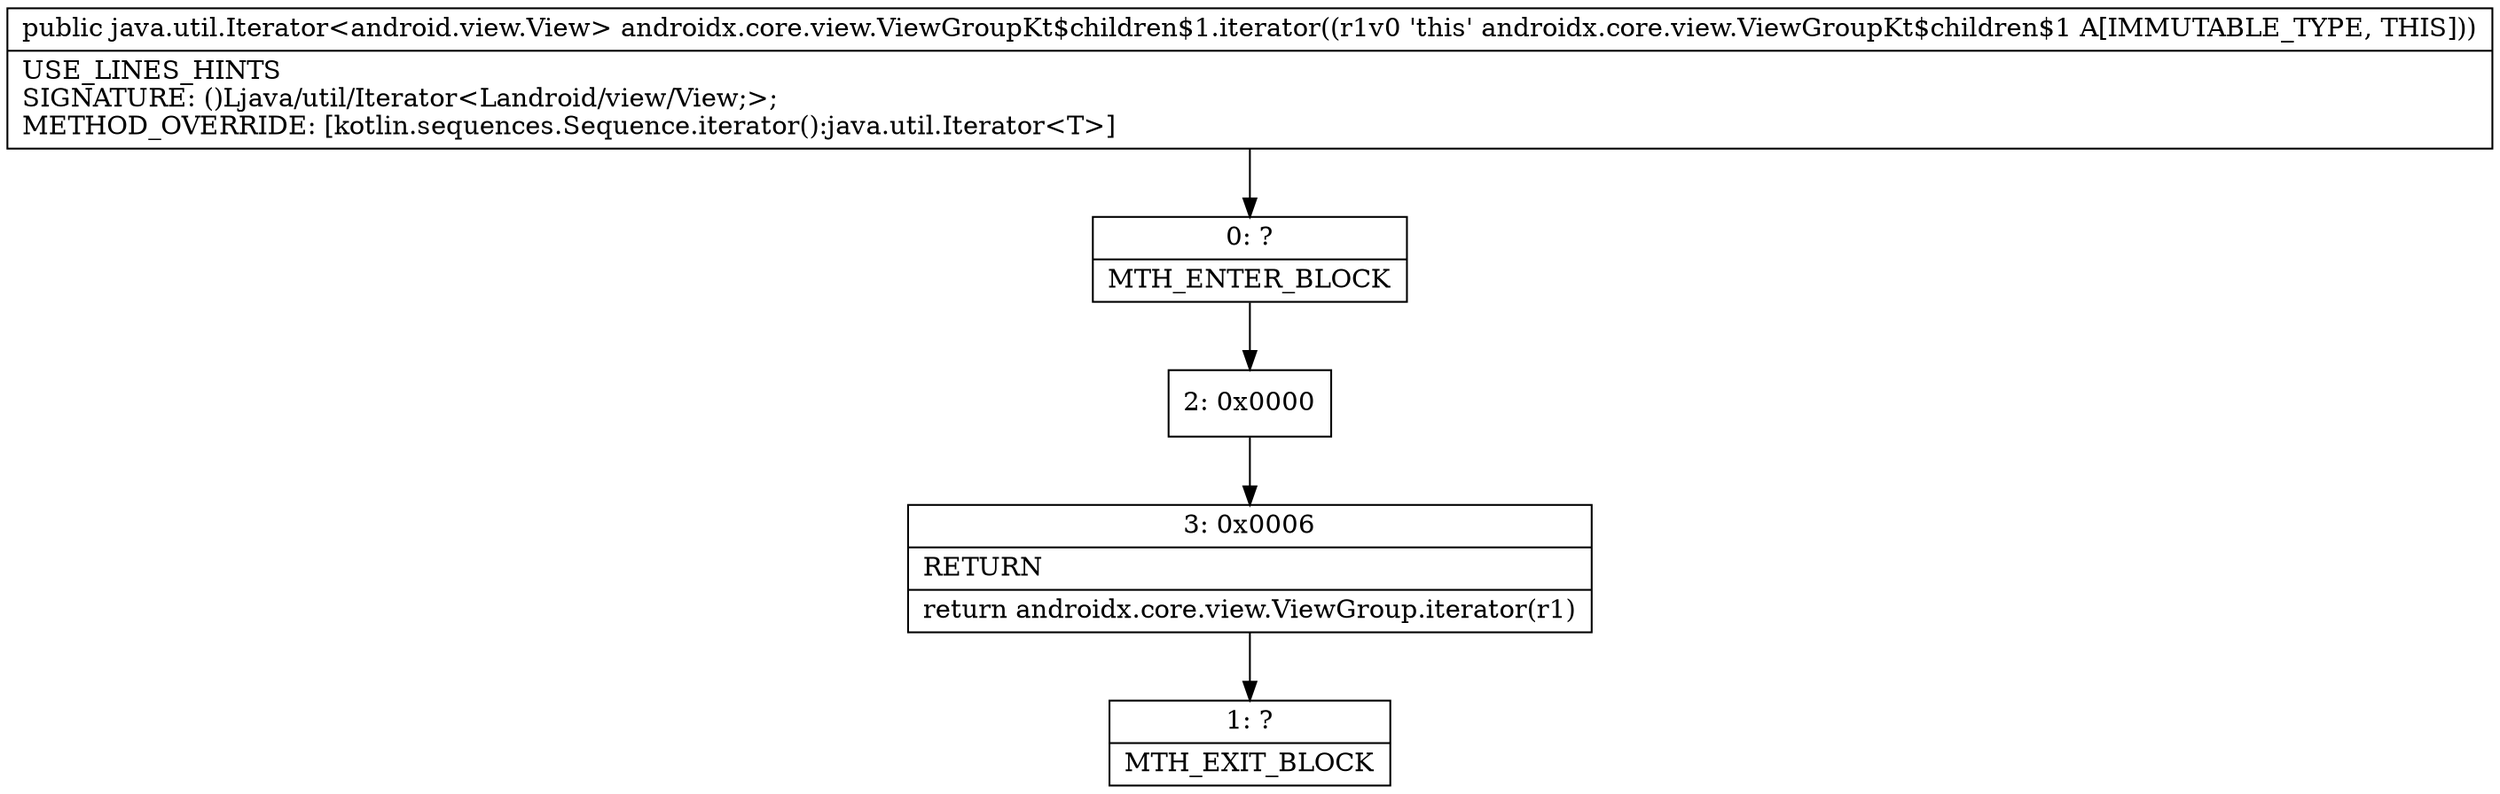 digraph "CFG forandroidx.core.view.ViewGroupKt$children$1.iterator()Ljava\/util\/Iterator;" {
Node_0 [shape=record,label="{0\:\ ?|MTH_ENTER_BLOCK\l}"];
Node_2 [shape=record,label="{2\:\ 0x0000}"];
Node_3 [shape=record,label="{3\:\ 0x0006|RETURN\l|return androidx.core.view.ViewGroup.iterator(r1)\l}"];
Node_1 [shape=record,label="{1\:\ ?|MTH_EXIT_BLOCK\l}"];
MethodNode[shape=record,label="{public java.util.Iterator\<android.view.View\> androidx.core.view.ViewGroupKt$children$1.iterator((r1v0 'this' androidx.core.view.ViewGroupKt$children$1 A[IMMUTABLE_TYPE, THIS]))  | USE_LINES_HINTS\lSIGNATURE: ()Ljava\/util\/Iterator\<Landroid\/view\/View;\>;\lMETHOD_OVERRIDE: [kotlin.sequences.Sequence.iterator():java.util.Iterator\<T\>]\l}"];
MethodNode -> Node_0;Node_0 -> Node_2;
Node_2 -> Node_3;
Node_3 -> Node_1;
}

